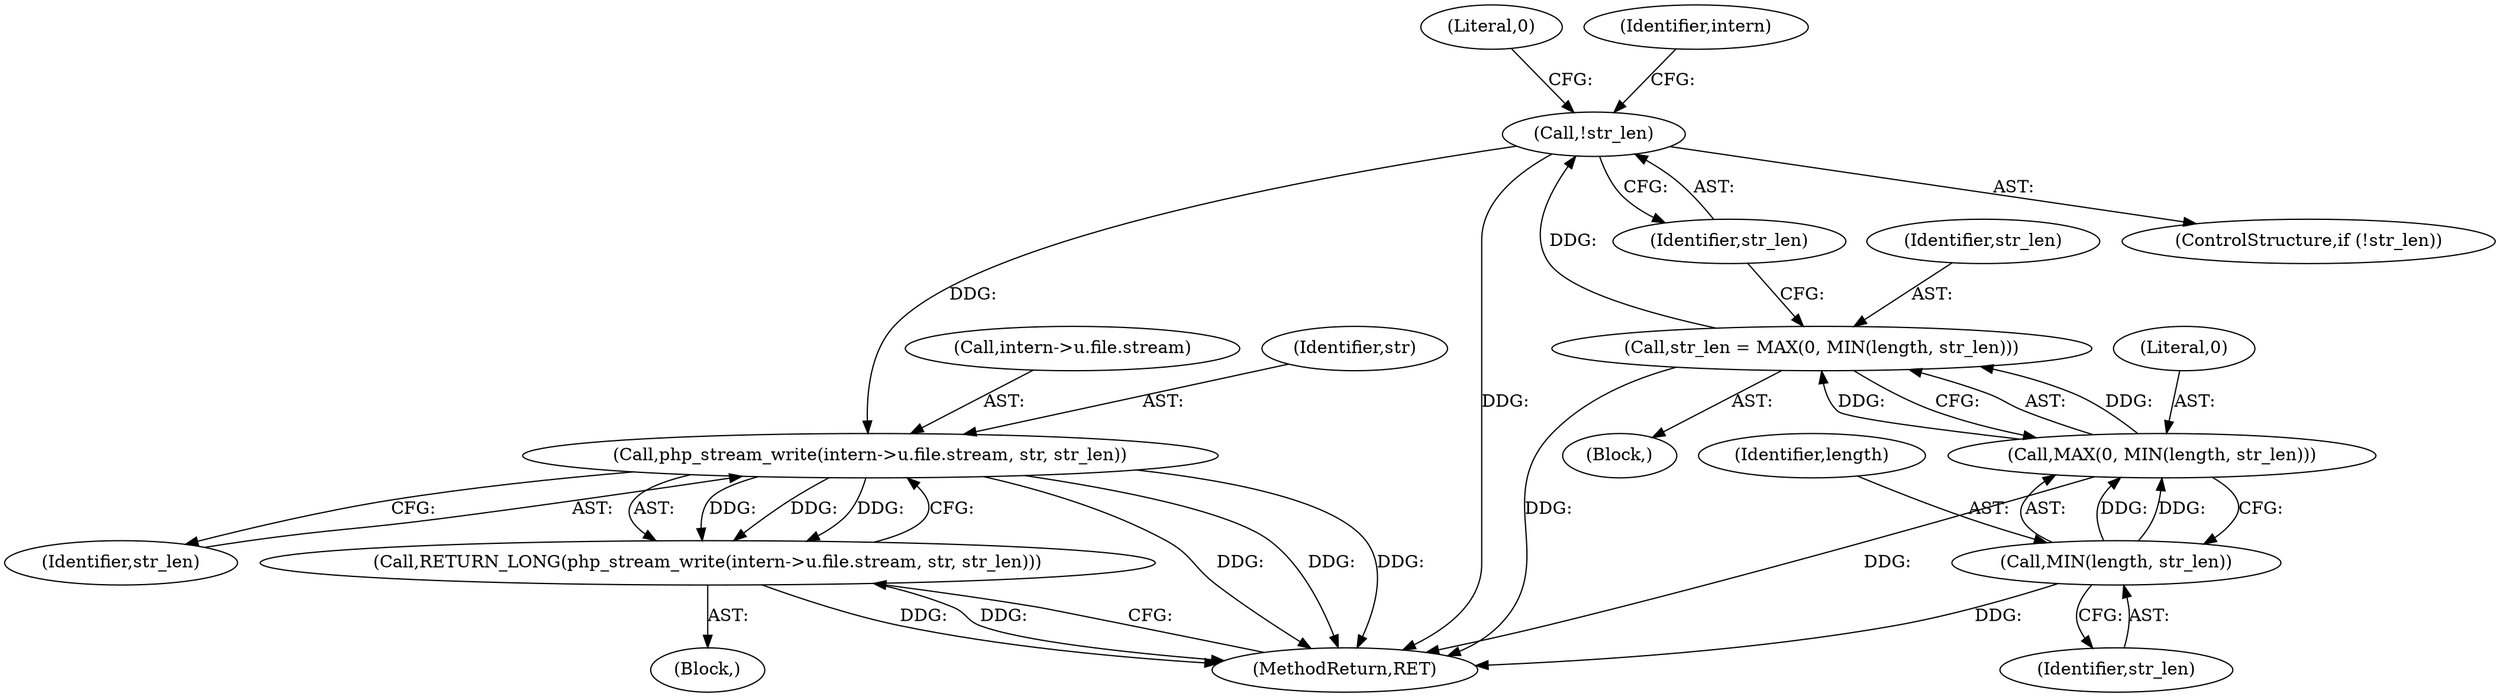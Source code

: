 digraph "0_php-src_7245bff300d3fa8bacbef7897ff080a6f1c23eba?w=1_39@API" {
"1000133" [label="(Call,php_stream_write(intern->u.file.stream, str, str_len))"];
"1000127" [label="(Call,!str_len)"];
"1000119" [label="(Call,str_len = MAX(0, MIN(length, str_len)))"];
"1000121" [label="(Call,MAX(0, MIN(length, str_len)))"];
"1000123" [label="(Call,MIN(length, str_len))"];
"1000132" [label="(Call,RETURN_LONG(php_stream_write(intern->u.file.stream, str, str_len)))"];
"1000133" [label="(Call,php_stream_write(intern->u.file.stream, str, str_len))"];
"1000142" [label="(Identifier,str_len)"];
"1000105" [label="(Block,)"];
"1000126" [label="(ControlStructure,if (!str_len))"];
"1000123" [label="(Call,MIN(length, str_len))"];
"1000131" [label="(Literal,0)"];
"1000122" [label="(Literal,0)"];
"1000124" [label="(Identifier,length)"];
"1000121" [label="(Call,MAX(0, MIN(length, str_len)))"];
"1000132" [label="(Call,RETURN_LONG(php_stream_write(intern->u.file.stream, str, str_len)))"];
"1000118" [label="(Block,)"];
"1000137" [label="(Identifier,intern)"];
"1000134" [label="(Call,intern->u.file.stream)"];
"1000127" [label="(Call,!str_len)"];
"1000119" [label="(Call,str_len = MAX(0, MIN(length, str_len)))"];
"1000125" [label="(Identifier,str_len)"];
"1000141" [label="(Identifier,str)"];
"1000128" [label="(Identifier,str_len)"];
"1000143" [label="(MethodReturn,RET)"];
"1000120" [label="(Identifier,str_len)"];
"1000133" -> "1000132"  [label="AST: "];
"1000133" -> "1000142"  [label="CFG: "];
"1000134" -> "1000133"  [label="AST: "];
"1000141" -> "1000133"  [label="AST: "];
"1000142" -> "1000133"  [label="AST: "];
"1000132" -> "1000133"  [label="CFG: "];
"1000133" -> "1000143"  [label="DDG: "];
"1000133" -> "1000143"  [label="DDG: "];
"1000133" -> "1000143"  [label="DDG: "];
"1000133" -> "1000132"  [label="DDG: "];
"1000133" -> "1000132"  [label="DDG: "];
"1000133" -> "1000132"  [label="DDG: "];
"1000127" -> "1000133"  [label="DDG: "];
"1000127" -> "1000126"  [label="AST: "];
"1000127" -> "1000128"  [label="CFG: "];
"1000128" -> "1000127"  [label="AST: "];
"1000131" -> "1000127"  [label="CFG: "];
"1000137" -> "1000127"  [label="CFG: "];
"1000127" -> "1000143"  [label="DDG: "];
"1000119" -> "1000127"  [label="DDG: "];
"1000119" -> "1000118"  [label="AST: "];
"1000119" -> "1000121"  [label="CFG: "];
"1000120" -> "1000119"  [label="AST: "];
"1000121" -> "1000119"  [label="AST: "];
"1000128" -> "1000119"  [label="CFG: "];
"1000119" -> "1000143"  [label="DDG: "];
"1000121" -> "1000119"  [label="DDG: "];
"1000121" -> "1000119"  [label="DDG: "];
"1000121" -> "1000123"  [label="CFG: "];
"1000122" -> "1000121"  [label="AST: "];
"1000123" -> "1000121"  [label="AST: "];
"1000121" -> "1000143"  [label="DDG: "];
"1000123" -> "1000121"  [label="DDG: "];
"1000123" -> "1000121"  [label="DDG: "];
"1000123" -> "1000125"  [label="CFG: "];
"1000124" -> "1000123"  [label="AST: "];
"1000125" -> "1000123"  [label="AST: "];
"1000123" -> "1000143"  [label="DDG: "];
"1000132" -> "1000105"  [label="AST: "];
"1000143" -> "1000132"  [label="CFG: "];
"1000132" -> "1000143"  [label="DDG: "];
"1000132" -> "1000143"  [label="DDG: "];
}
